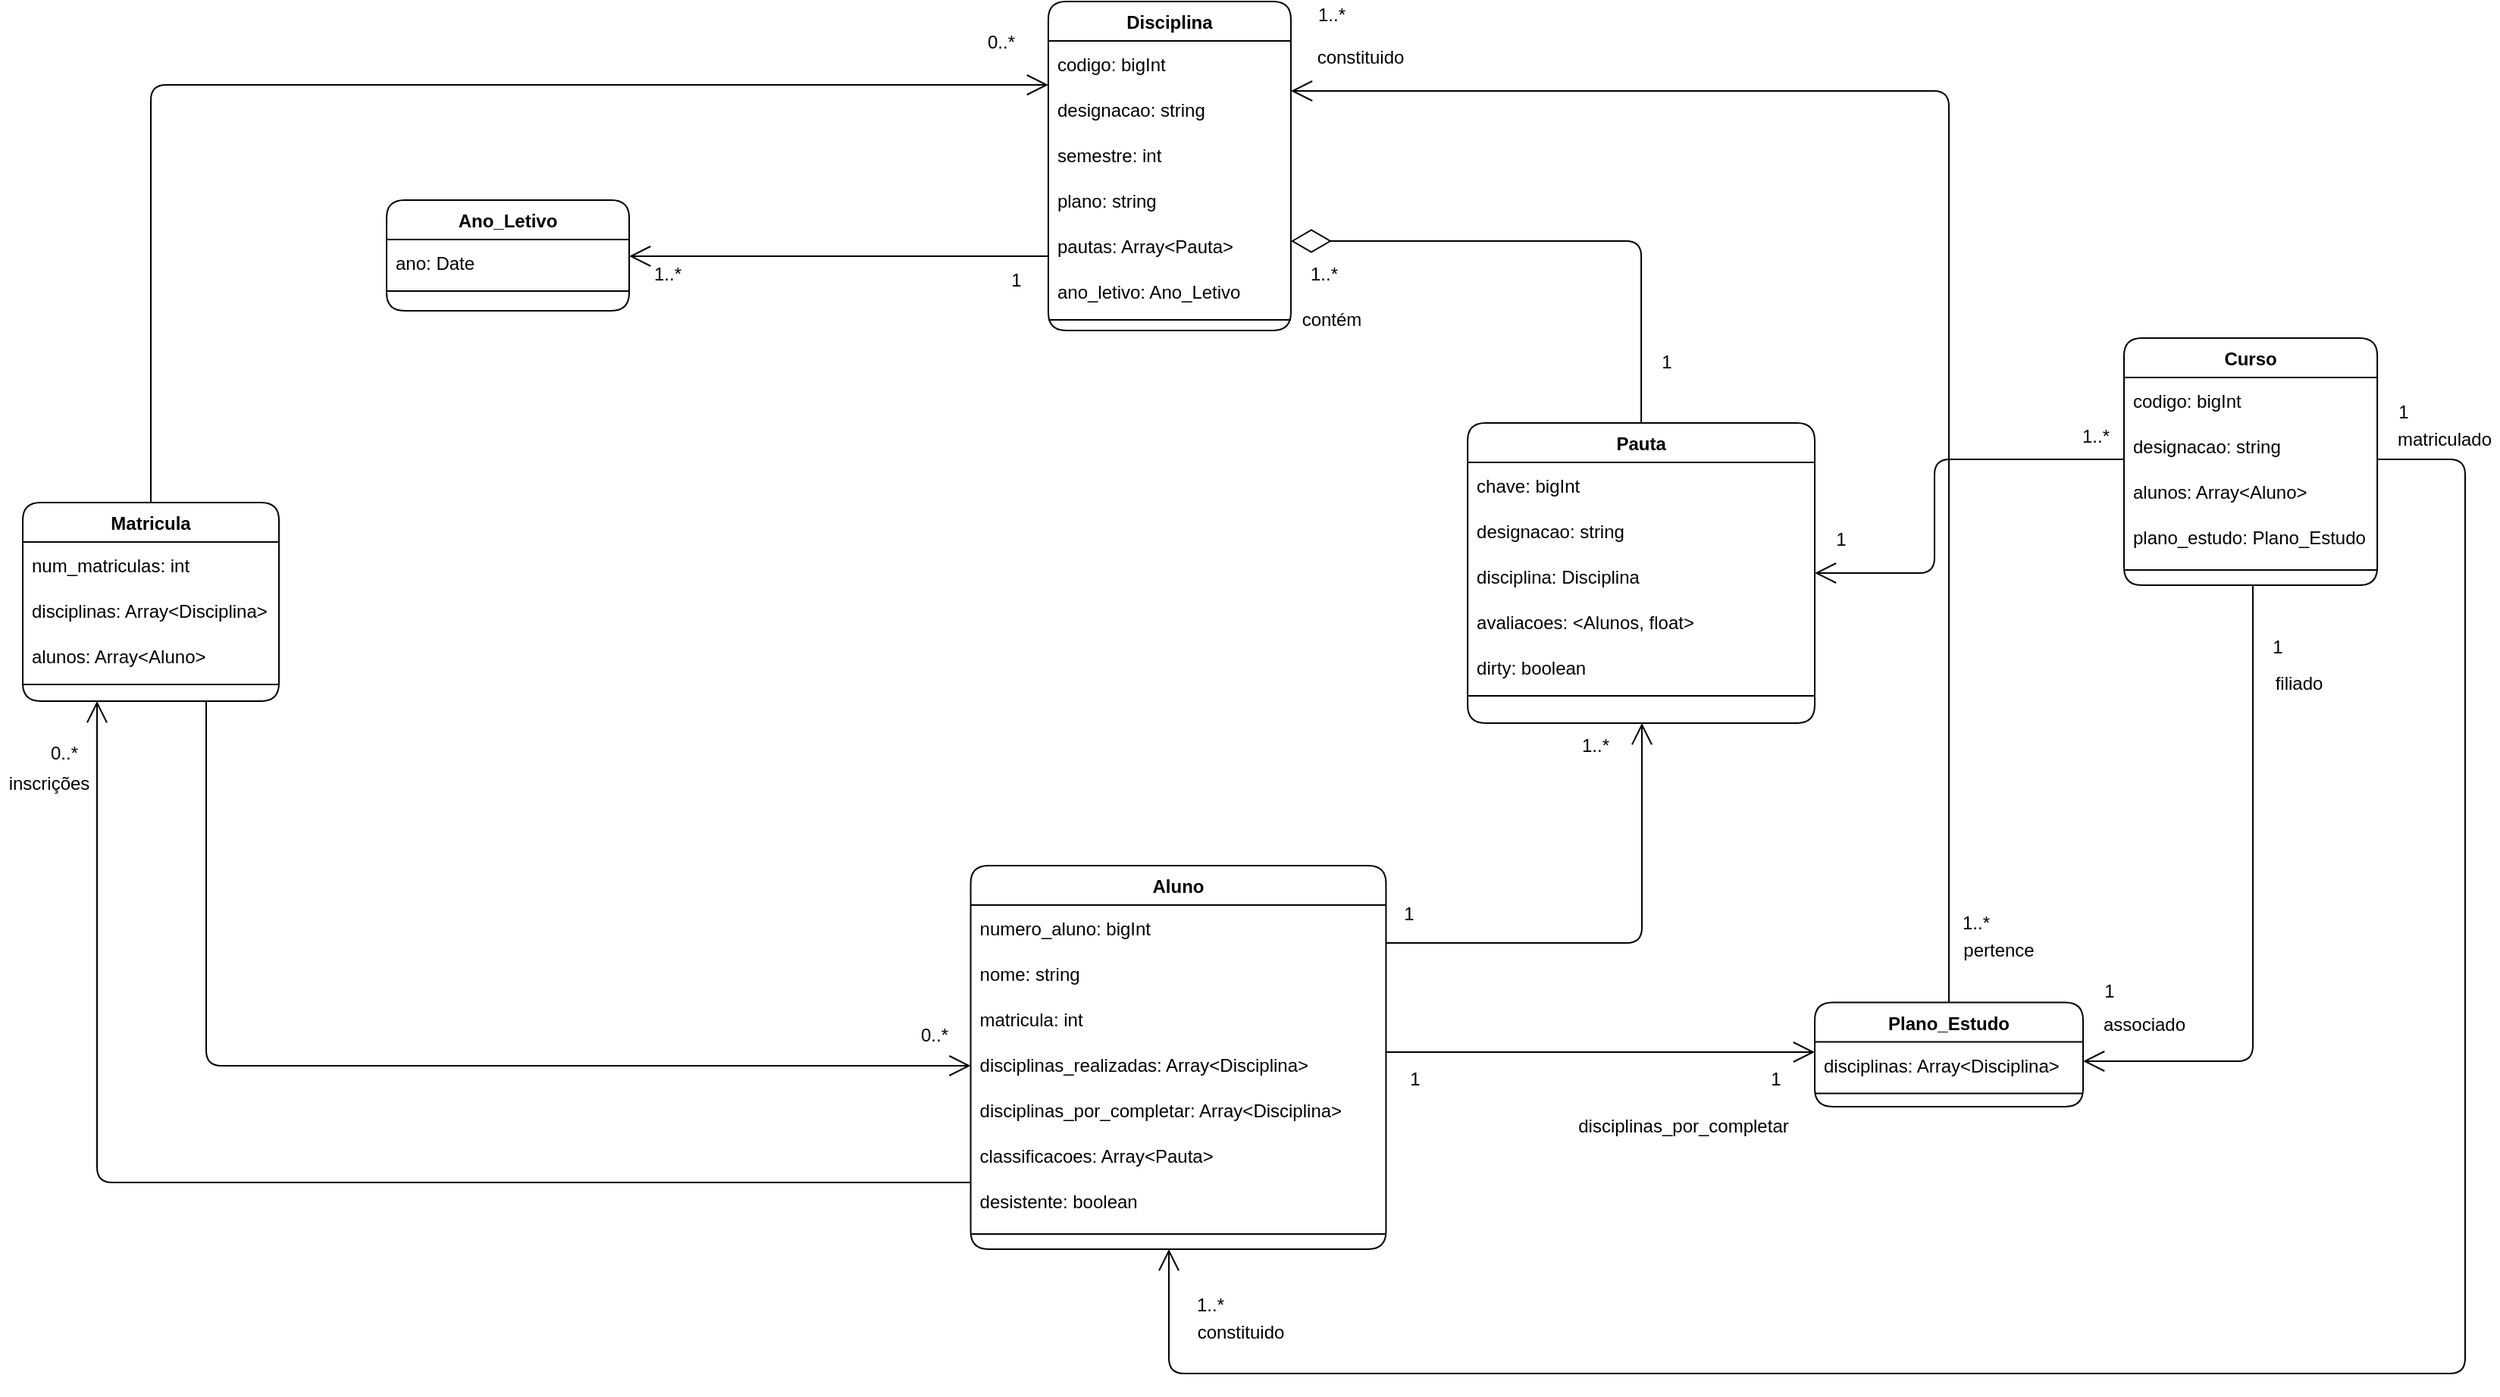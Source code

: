 <mxfile version="15.8.7" type="device" pages="2"><diagram id="C5RBs43oDa-KdzZeNtuy" name="Domain"><mxGraphModel dx="2551" dy="1036" grid="0" gridSize="10" guides="1" tooltips="1" connect="1" arrows="1" fold="1" page="0" pageScale="1" pageWidth="827" pageHeight="1169" background="#ffffff" math="0" shadow="0"><root><mxCell id="WIyWlLk6GJQsqaUBKTNV-0"/><mxCell id="WIyWlLk6GJQsqaUBKTNV-1" parent="WIyWlLk6GJQsqaUBKTNV-0"/><mxCell id="zkfFHV4jXpPFQw0GAbJ--6" value="Aluno" style="swimlane;fontStyle=1;align=center;verticalAlign=top;childLayout=stackLayout;horizontal=1;startSize=26;horizontalStack=0;resizeParent=1;resizeLast=0;collapsible=1;marginBottom=0;shadow=0;strokeWidth=1;rounded=1;" parent="WIyWlLk6GJQsqaUBKTNV-1" vertex="1"><mxGeometry x="-545.73" y="701" width="273.94" height="253" as="geometry"><mxRectangle x="130" y="380" width="160" height="26" as="alternateBounds"/></mxGeometry></mxCell><mxCell id="UR2TJBWsBLScbNiVcRSA-15" value="numero_aluno: bigInt" style="text;strokeColor=none;fillColor=none;align=left;verticalAlign=middle;spacingLeft=4;spacingRight=4;overflow=hidden;points=[[0,0.5],[1,0.5]];portConstraint=eastwest;rotatable=0;rounded=1;" parent="zkfFHV4jXpPFQw0GAbJ--6" vertex="1"><mxGeometry y="26" width="273.94" height="30" as="geometry"/></mxCell><mxCell id="UR2TJBWsBLScbNiVcRSA-27" value="nome: string" style="text;strokeColor=none;fillColor=none;align=left;verticalAlign=middle;spacingLeft=4;spacingRight=4;overflow=hidden;points=[[0,0.5],[1,0.5]];portConstraint=eastwest;rotatable=0;rounded=1;" parent="zkfFHV4jXpPFQw0GAbJ--6" vertex="1"><mxGeometry y="56" width="273.94" height="30" as="geometry"/></mxCell><mxCell id="UR2TJBWsBLScbNiVcRSA-31" value="matricula: int" style="text;strokeColor=none;fillColor=none;align=left;verticalAlign=middle;spacingLeft=4;spacingRight=4;overflow=hidden;points=[[0,0.5],[1,0.5]];portConstraint=eastwest;rotatable=0;rounded=1;" parent="zkfFHV4jXpPFQw0GAbJ--6" vertex="1"><mxGeometry y="86" width="273.94" height="30" as="geometry"/></mxCell><mxCell id="UR2TJBWsBLScbNiVcRSA-32" value="disciplinas_realizadas: Array&lt;Disciplina&gt;" style="text;strokeColor=none;fillColor=none;align=left;verticalAlign=middle;spacingLeft=4;spacingRight=4;overflow=hidden;points=[[0,0.5],[1,0.5]];portConstraint=eastwest;rotatable=0;rounded=1;" parent="zkfFHV4jXpPFQw0GAbJ--6" vertex="1"><mxGeometry y="116" width="273.94" height="30" as="geometry"/></mxCell><mxCell id="uTA94WAb0osCj5oo_hm_-12" value="disciplinas_por_completar: Array&lt;Disciplina&gt;" style="text;strokeColor=none;fillColor=none;align=left;verticalAlign=middle;spacingLeft=4;spacingRight=4;overflow=hidden;points=[[0,0.5],[1,0.5]];portConstraint=eastwest;rotatable=0;rounded=1;" parent="zkfFHV4jXpPFQw0GAbJ--6" vertex="1"><mxGeometry y="146" width="273.94" height="30" as="geometry"/></mxCell><mxCell id="UR2TJBWsBLScbNiVcRSA-33" value="classificacoes: Array&lt;Pauta&gt;" style="text;strokeColor=none;fillColor=none;align=left;verticalAlign=middle;spacingLeft=4;spacingRight=4;overflow=hidden;points=[[0,0.5],[1,0.5]];portConstraint=eastwest;rotatable=0;rounded=1;" parent="zkfFHV4jXpPFQw0GAbJ--6" vertex="1"><mxGeometry y="176" width="273.94" height="30" as="geometry"/></mxCell><mxCell id="UR2TJBWsBLScbNiVcRSA-49" value="desistente: boolean" style="text;strokeColor=none;fillColor=none;align=left;verticalAlign=middle;spacingLeft=4;spacingRight=4;overflow=hidden;points=[[0,0.5],[1,0.5]];portConstraint=eastwest;rotatable=0;rounded=1;" parent="zkfFHV4jXpPFQw0GAbJ--6" vertex="1"><mxGeometry y="206" width="273.94" height="30" as="geometry"/></mxCell><mxCell id="zkfFHV4jXpPFQw0GAbJ--9" value="" style="line;html=1;strokeWidth=1;align=left;verticalAlign=middle;spacingTop=-1;spacingLeft=3;spacingRight=3;rotatable=0;labelPosition=right;points=[];portConstraint=eastwest;rounded=1;" parent="zkfFHV4jXpPFQw0GAbJ--6" vertex="1"><mxGeometry y="236" width="273.94" height="14" as="geometry"/></mxCell><mxCell id="zkfFHV4jXpPFQw0GAbJ--13" value="Disciplina" style="swimlane;fontStyle=1;align=center;verticalAlign=top;childLayout=stackLayout;horizontal=1;startSize=26;horizontalStack=0;resizeParent=1;resizeLast=0;collapsible=1;marginBottom=0;shadow=0;strokeWidth=1;rounded=1;" parent="WIyWlLk6GJQsqaUBKTNV-1" vertex="1"><mxGeometry x="-494.53" y="131" width="160" height="217" as="geometry"><mxRectangle x="340" y="380" width="170" height="26" as="alternateBounds"/></mxGeometry></mxCell><mxCell id="UR2TJBWsBLScbNiVcRSA-8" value="codigo: bigInt" style="text;strokeColor=none;fillColor=none;align=left;verticalAlign=middle;spacingLeft=4;spacingRight=4;overflow=hidden;points=[[0,0.5],[1,0.5]];portConstraint=eastwest;rotatable=0;rounded=1;" parent="zkfFHV4jXpPFQw0GAbJ--13" vertex="1"><mxGeometry y="26" width="160" height="30" as="geometry"/></mxCell><mxCell id="UR2TJBWsBLScbNiVcRSA-9" value="designacao: string" style="text;strokeColor=none;fillColor=none;align=left;verticalAlign=middle;spacingLeft=4;spacingRight=4;overflow=hidden;points=[[0,0.5],[1,0.5]];portConstraint=eastwest;rotatable=0;rounded=1;" parent="zkfFHV4jXpPFQw0GAbJ--13" vertex="1"><mxGeometry y="56" width="160" height="30" as="geometry"/></mxCell><mxCell id="UR2TJBWsBLScbNiVcRSA-10" value="semestre: int" style="text;strokeColor=none;fillColor=none;align=left;verticalAlign=middle;spacingLeft=4;spacingRight=4;overflow=hidden;points=[[0,0.5],[1,0.5]];portConstraint=eastwest;rotatable=0;rounded=1;" parent="zkfFHV4jXpPFQw0GAbJ--13" vertex="1"><mxGeometry y="86" width="160" height="30" as="geometry"/></mxCell><mxCell id="UR2TJBWsBLScbNiVcRSA-11" value="plano: string" style="text;strokeColor=none;fillColor=none;align=left;verticalAlign=middle;spacingLeft=4;spacingRight=4;overflow=hidden;points=[[0,0.5],[1,0.5]];portConstraint=eastwest;rotatable=0;rounded=1;" parent="zkfFHV4jXpPFQw0GAbJ--13" vertex="1"><mxGeometry y="116" width="160" height="30" as="geometry"/></mxCell><mxCell id="N3TRWsYscGe3pwMYAqCl-20" value="pautas: Array&lt;Pauta&gt;" style="text;strokeColor=none;fillColor=none;align=left;verticalAlign=middle;spacingLeft=4;spacingRight=4;overflow=hidden;points=[[0,0.5],[1,0.5]];portConstraint=eastwest;rotatable=0;rounded=1;" parent="zkfFHV4jXpPFQw0GAbJ--13" vertex="1"><mxGeometry y="146" width="160" height="30" as="geometry"/></mxCell><mxCell id="DG8GQb8gX4Vhp76S3yIj-17" value="ano_letivo: Ano_Letivo" style="text;strokeColor=none;fillColor=none;align=left;verticalAlign=middle;spacingLeft=4;spacingRight=4;overflow=hidden;points=[[0,0.5],[1,0.5]];portConstraint=eastwest;rotatable=0;rounded=1;" parent="zkfFHV4jXpPFQw0GAbJ--13" vertex="1"><mxGeometry y="176" width="160" height="30" as="geometry"/></mxCell><mxCell id="zkfFHV4jXpPFQw0GAbJ--15" value="" style="line;html=1;strokeWidth=1;align=left;verticalAlign=middle;spacingTop=-1;spacingLeft=3;spacingRight=3;rotatable=0;labelPosition=right;points=[];portConstraint=eastwest;rounded=1;" parent="zkfFHV4jXpPFQw0GAbJ--13" vertex="1"><mxGeometry y="206" width="160" height="8" as="geometry"/></mxCell><mxCell id="zkfFHV4jXpPFQw0GAbJ--17" value="Curso" style="swimlane;fontStyle=1;align=center;verticalAlign=top;childLayout=stackLayout;horizontal=1;startSize=26;horizontalStack=0;resizeParent=1;resizeLast=0;collapsible=1;marginBottom=0;shadow=0;strokeWidth=1;rounded=1;" parent="WIyWlLk6GJQsqaUBKTNV-1" vertex="1"><mxGeometry x="215" y="353" width="167.06" height="163" as="geometry"><mxRectangle x="550" y="140" width="160" height="26" as="alternateBounds"/></mxGeometry></mxCell><mxCell id="uTA94WAb0osCj5oo_hm_-13" value="codigo: bigInt" style="text;strokeColor=none;fillColor=none;align=left;verticalAlign=middle;spacingLeft=4;spacingRight=4;overflow=hidden;points=[[0,0.5],[1,0.5]];portConstraint=eastwest;rotatable=0;rounded=1;" parent="zkfFHV4jXpPFQw0GAbJ--17" vertex="1"><mxGeometry y="26" width="167.06" height="30" as="geometry"/></mxCell><mxCell id="tkzi9m6gDOECTJgAiZ27-0" value="designacao: string" style="text;strokeColor=none;fillColor=none;align=left;verticalAlign=middle;spacingLeft=4;spacingRight=4;overflow=hidden;points=[[0,0.5],[1,0.5]];portConstraint=eastwest;rotatable=0;rounded=1;" parent="zkfFHV4jXpPFQw0GAbJ--17" vertex="1"><mxGeometry y="56" width="167.06" height="30" as="geometry"/></mxCell><mxCell id="UR2TJBWsBLScbNiVcRSA-45" value="alunos: Array&lt;Aluno&gt;" style="text;strokeColor=none;fillColor=none;align=left;verticalAlign=middle;spacingLeft=4;spacingRight=4;overflow=hidden;points=[[0,0.5],[1,0.5]];portConstraint=eastwest;rotatable=0;rounded=1;" parent="zkfFHV4jXpPFQw0GAbJ--17" vertex="1"><mxGeometry y="86" width="167.06" height="30" as="geometry"/></mxCell><mxCell id="UR2TJBWsBLScbNiVcRSA-46" value="plano_estudo: Plano_Estudo" style="text;strokeColor=none;fillColor=none;align=left;verticalAlign=middle;spacingLeft=4;spacingRight=4;overflow=hidden;points=[[0,0.5],[1,0.5]];portConstraint=eastwest;rotatable=0;rounded=1;" parent="zkfFHV4jXpPFQw0GAbJ--17" vertex="1"><mxGeometry y="116" width="167.06" height="30" as="geometry"/></mxCell><mxCell id="zkfFHV4jXpPFQw0GAbJ--23" value="" style="line;html=1;strokeWidth=1;align=left;verticalAlign=middle;spacingTop=-1;spacingLeft=3;spacingRight=3;rotatable=0;labelPosition=right;points=[];portConstraint=eastwest;rounded=1;" parent="zkfFHV4jXpPFQw0GAbJ--17" vertex="1"><mxGeometry y="146" width="167.06" height="14" as="geometry"/></mxCell><mxCell id="hwkee3ksfvGBxhX7THaI-0" value="Plano_Estudo" style="swimlane;fontStyle=1;align=center;verticalAlign=top;childLayout=stackLayout;horizontal=1;startSize=26;horizontalStack=0;resizeParent=1;resizeLast=0;collapsible=1;marginBottom=0;shadow=0;strokeWidth=1;rounded=1;" parent="WIyWlLk6GJQsqaUBKTNV-1" vertex="1"><mxGeometry x="11" y="791.25" width="177" height="68.75" as="geometry"><mxRectangle x="550" y="140" width="160" height="26" as="alternateBounds"/></mxGeometry></mxCell><mxCell id="UR2TJBWsBLScbNiVcRSA-47" value="disciplinas: Array&lt;Disciplina&gt;" style="text;strokeColor=none;fillColor=none;align=left;verticalAlign=middle;spacingLeft=4;spacingRight=4;overflow=hidden;points=[[0,0.5],[1,0.5]];portConstraint=eastwest;rotatable=0;rounded=1;" parent="hwkee3ksfvGBxhX7THaI-0" vertex="1"><mxGeometry y="26" width="177" height="30" as="geometry"/></mxCell><mxCell id="hwkee3ksfvGBxhX7THaI-6" value="" style="line;html=1;strokeWidth=1;align=left;verticalAlign=middle;spacingTop=-1;spacingLeft=3;spacingRight=3;rotatable=0;labelPosition=right;points=[];portConstraint=eastwest;rounded=1;" parent="hwkee3ksfvGBxhX7THaI-0" vertex="1"><mxGeometry y="56" width="177" height="8" as="geometry"/></mxCell><mxCell id="hwkee3ksfvGBxhX7THaI-14" value="" style="endArrow=open;endFill=1;endSize=12;html=1;edgeStyle=orthogonalEdgeStyle;" parent="WIyWlLk6GJQsqaUBKTNV-1" source="hwkee3ksfvGBxhX7THaI-0" target="zkfFHV4jXpPFQw0GAbJ--13" edge="1"><mxGeometry width="160" relative="1" as="geometry"><mxPoint x="285.94" y="684.443" as="sourcePoint"/><mxPoint x="57.94" y="802.557" as="targetPoint"/><Array as="points"><mxPoint x="99" y="190"/></Array></mxGeometry></mxCell><mxCell id="hwkee3ksfvGBxhX7THaI-19" value="" style="endArrow=open;endFill=1;endSize=12;html=1;edgeStyle=orthogonalEdgeStyle;" parent="WIyWlLk6GJQsqaUBKTNV-1" source="zkfFHV4jXpPFQw0GAbJ--17" target="hwkee3ksfvGBxhX7THaI-0" edge="1"><mxGeometry width="160" relative="1" as="geometry"><mxPoint x="247.94" y="795" as="sourcePoint"/><mxPoint x="317.94" y="785" as="targetPoint"/><Array as="points"><mxPoint x="300" y="830"/></Array></mxGeometry></mxCell><mxCell id="hwkee3ksfvGBxhX7THaI-20" value="Pauta" style="swimlane;fontStyle=1;align=center;verticalAlign=top;childLayout=stackLayout;horizontal=1;startSize=26;horizontalStack=0;resizeParent=1;resizeLast=0;collapsible=1;marginBottom=0;shadow=0;strokeWidth=1;rounded=1;" parent="WIyWlLk6GJQsqaUBKTNV-1" vertex="1"><mxGeometry x="-217.94" y="409" width="228.94" height="198" as="geometry"><mxRectangle x="130" y="380" width="160" height="26" as="alternateBounds"/></mxGeometry></mxCell><mxCell id="7ceqqwsO9wFEYcHVzH23-0" value="chave: bigInt" style="text;strokeColor=none;fillColor=none;align=left;verticalAlign=middle;spacingLeft=4;spacingRight=4;overflow=hidden;points=[[0,0.5],[1,0.5]];portConstraint=eastwest;rotatable=0;rounded=1;" vertex="1" parent="hwkee3ksfvGBxhX7THaI-20"><mxGeometry y="26" width="228.94" height="30" as="geometry"/></mxCell><mxCell id="7ceqqwsO9wFEYcHVzH23-1" value="designacao: string" style="text;strokeColor=none;fillColor=none;align=left;verticalAlign=middle;spacingLeft=4;spacingRight=4;overflow=hidden;points=[[0,0.5],[1,0.5]];portConstraint=eastwest;rotatable=0;rounded=1;" vertex="1" parent="hwkee3ksfvGBxhX7THaI-20"><mxGeometry y="56" width="228.94" height="30" as="geometry"/></mxCell><mxCell id="uTA94WAb0osCj5oo_hm_-18" value="disciplina: Disciplina" style="text;strokeColor=none;fillColor=none;align=left;verticalAlign=middle;spacingLeft=4;spacingRight=4;overflow=hidden;points=[[0,0.5],[1,0.5]];portConstraint=eastwest;rotatable=0;rounded=1;" parent="hwkee3ksfvGBxhX7THaI-20" vertex="1"><mxGeometry y="86" width="228.94" height="30" as="geometry"/></mxCell><mxCell id="UR2TJBWsBLScbNiVcRSA-24" value="avaliacoes: &lt;Alunos, float&gt;" style="text;strokeColor=none;fillColor=none;align=left;verticalAlign=middle;spacingLeft=4;spacingRight=4;overflow=hidden;points=[[0,0.5],[1,0.5]];portConstraint=eastwest;rotatable=0;rounded=1;" parent="hwkee3ksfvGBxhX7THaI-20" vertex="1"><mxGeometry y="116" width="228.94" height="30" as="geometry"/></mxCell><mxCell id="UR2TJBWsBLScbNiVcRSA-25" value="dirty: boolean" style="text;strokeColor=none;fillColor=none;align=left;verticalAlign=middle;spacingLeft=4;spacingRight=4;overflow=hidden;points=[[0,0.5],[1,0.5]];portConstraint=eastwest;rotatable=0;rounded=1;" parent="hwkee3ksfvGBxhX7THaI-20" vertex="1"><mxGeometry y="146" width="228.94" height="30" as="geometry"/></mxCell><mxCell id="hwkee3ksfvGBxhX7THaI-21" value="" style="line;html=1;strokeWidth=1;align=left;verticalAlign=middle;spacingTop=-1;spacingLeft=3;spacingRight=3;rotatable=0;labelPosition=right;points=[];portConstraint=eastwest;rounded=1;" parent="hwkee3ksfvGBxhX7THaI-20" vertex="1"><mxGeometry y="176" width="228.94" height="8" as="geometry"/></mxCell><mxCell id="hwkee3ksfvGBxhX7THaI-27" value="" style="endArrow=open;endFill=1;endSize=12;html=1;edgeStyle=orthogonalEdgeStyle;" parent="WIyWlLk6GJQsqaUBKTNV-1" source="UR2TJBWsBLScbNiVcRSA-34" target="zkfFHV4jXpPFQw0GAbJ--13" edge="1"><mxGeometry width="160" relative="1" as="geometry"><mxPoint x="-290" y="784" as="sourcePoint"/><mxPoint x="57.94" y="865" as="targetPoint"/><Array as="points"><mxPoint x="-1086" y="186"/></Array></mxGeometry></mxCell><mxCell id="hwkee3ksfvGBxhX7THaI-58" value="" style="endArrow=open;endFill=1;endSize=12;html=1;edgeStyle=orthogonalEdgeStyle;strokeColor=default;" parent="WIyWlLk6GJQsqaUBKTNV-1" source="zkfFHV4jXpPFQw0GAbJ--17" target="zkfFHV4jXpPFQw0GAbJ--6" edge="1"><mxGeometry width="160" relative="1" as="geometry"><mxPoint x="-20" y="580" as="sourcePoint"/><mxPoint x="140" y="580" as="targetPoint"/><Array as="points"><mxPoint x="440" y="433"/><mxPoint x="440" y="1036"/><mxPoint x="-415" y="1036"/></Array></mxGeometry></mxCell><mxCell id="UR2TJBWsBLScbNiVcRSA-34" value="Matricula" style="swimlane;fontStyle=1;align=center;verticalAlign=top;childLayout=stackLayout;horizontal=1;startSize=26;horizontalStack=0;resizeParent=1;resizeLast=0;collapsible=1;marginBottom=0;shadow=0;strokeWidth=1;rounded=1;" parent="WIyWlLk6GJQsqaUBKTNV-1" vertex="1"><mxGeometry x="-1171" y="461.5" width="169" height="131" as="geometry"><mxRectangle x="130" y="380" width="160" height="26" as="alternateBounds"/></mxGeometry></mxCell><mxCell id="UR2TJBWsBLScbNiVcRSA-35" value="num_matriculas: int" style="text;strokeColor=none;fillColor=none;align=left;verticalAlign=middle;spacingLeft=4;spacingRight=4;overflow=hidden;points=[[0,0.5],[1,0.5]];portConstraint=eastwest;rotatable=0;rounded=1;" parent="UR2TJBWsBLScbNiVcRSA-34" vertex="1"><mxGeometry y="26" width="169" height="30" as="geometry"/></mxCell><mxCell id="UR2TJBWsBLScbNiVcRSA-42" value="disciplinas: Array&lt;Disciplina&gt;" style="text;strokeColor=none;fillColor=none;align=left;verticalAlign=middle;spacingLeft=4;spacingRight=4;overflow=hidden;points=[[0,0.5],[1,0.5]];portConstraint=eastwest;rotatable=0;rounded=1;" parent="UR2TJBWsBLScbNiVcRSA-34" vertex="1"><mxGeometry y="56" width="169" height="30" as="geometry"/></mxCell><mxCell id="UR2TJBWsBLScbNiVcRSA-43" value="alunos: Array&lt;Aluno&gt;" style="text;strokeColor=none;fillColor=none;align=left;verticalAlign=middle;spacingLeft=4;spacingRight=4;overflow=hidden;points=[[0,0.5],[1,0.5]];portConstraint=eastwest;rotatable=0;rounded=1;" parent="UR2TJBWsBLScbNiVcRSA-34" vertex="1"><mxGeometry y="86" width="169" height="30" as="geometry"/></mxCell><mxCell id="UR2TJBWsBLScbNiVcRSA-41" value="" style="line;html=1;strokeWidth=1;align=left;verticalAlign=middle;spacingTop=-1;spacingLeft=3;spacingRight=3;rotatable=0;labelPosition=right;points=[];portConstraint=eastwest;rounded=1;" parent="UR2TJBWsBLScbNiVcRSA-34" vertex="1"><mxGeometry y="116" width="169" height="8" as="geometry"/></mxCell><mxCell id="N3TRWsYscGe3pwMYAqCl-25" value="" style="endArrow=open;endFill=1;endSize=12;html=1;rounded=1;strokeColor=default;edgeStyle=orthogonalEdgeStyle;" parent="WIyWlLk6GJQsqaUBKTNV-1" source="UR2TJBWsBLScbNiVcRSA-34" target="zkfFHV4jXpPFQw0GAbJ--6" edge="1"><mxGeometry width="160" relative="1" as="geometry"><mxPoint x="-200" y="547" as="sourcePoint"/><mxPoint x="-40" y="547" as="targetPoint"/><Array as="points"><mxPoint x="-1050" y="833"/></Array></mxGeometry></mxCell><mxCell id="uTA94WAb0osCj5oo_hm_-1" value="" style="endArrow=open;endFill=1;endSize=12;html=1;rounded=1;edgeStyle=orthogonalEdgeStyle;" parent="WIyWlLk6GJQsqaUBKTNV-1" source="zkfFHV4jXpPFQw0GAbJ--6" target="hwkee3ksfvGBxhX7THaI-0" edge="1"><mxGeometry width="160" relative="1" as="geometry"><mxPoint x="-274" y="596" as="sourcePoint"/><mxPoint x="-114" y="596" as="targetPoint"/><Array as="points"><mxPoint x="-135" y="824"/><mxPoint x="-135" y="824"/></Array></mxGeometry></mxCell><mxCell id="uTA94WAb0osCj5oo_hm_-15" value="" style="endArrow=open;endFill=1;endSize=12;html=1;rounded=1;edgeStyle=orthogonalEdgeStyle;" parent="WIyWlLk6GJQsqaUBKTNV-1" source="zkfFHV4jXpPFQw0GAbJ--17" target="hwkee3ksfvGBxhX7THaI-20" edge="1"><mxGeometry width="160" relative="1" as="geometry"><mxPoint x="-132" y="597" as="sourcePoint"/><mxPoint x="28" y="597" as="targetPoint"/><Array as="points"><mxPoint x="90" y="433"/><mxPoint x="90" y="508"/></Array></mxGeometry></mxCell><mxCell id="uTA94WAb0osCj5oo_hm_-22" value="" style="endArrow=open;endFill=1;endSize=12;html=1;rounded=1;edgeStyle=orthogonalEdgeStyle;" parent="WIyWlLk6GJQsqaUBKTNV-1" source="zkfFHV4jXpPFQw0GAbJ--6" target="UR2TJBWsBLScbNiVcRSA-34" edge="1"><mxGeometry width="160" relative="1" as="geometry"><mxPoint x="-422" y="642" as="sourcePoint"/><mxPoint x="-262" y="642" as="targetPoint"/><Array as="points"><mxPoint x="-1122" y="910"/></Array></mxGeometry></mxCell><mxCell id="6FzKPT1XtyOvHzaRBiAs-0" value="" style="endArrow=diamondThin;endFill=0;endSize=24;html=1;edgeStyle=orthogonalEdgeStyle;rounded=1;" parent="WIyWlLk6GJQsqaUBKTNV-1" source="hwkee3ksfvGBxhX7THaI-20" target="zkfFHV4jXpPFQw0GAbJ--13" edge="1"><mxGeometry width="160" relative="1" as="geometry"><mxPoint x="-269" y="327" as="sourcePoint"/><mxPoint x="-269" y="224" as="targetPoint"/><Array as="points"><mxPoint x="-103" y="289"/></Array></mxGeometry></mxCell><mxCell id="6FzKPT1XtyOvHzaRBiAs-7" value="1" style="text;html=1;align=center;verticalAlign=middle;resizable=0;points=[];autosize=1;strokeColor=none;fillColor=none;" parent="WIyWlLk6GJQsqaUBKTNV-1" vertex="1"><mxGeometry x="307" y="548" width="17" height="18" as="geometry"/></mxCell><mxCell id="6FzKPT1XtyOvHzaRBiAs-8" value="1" style="text;html=1;align=center;verticalAlign=middle;resizable=0;points=[];autosize=1;strokeColor=none;fillColor=none;" parent="WIyWlLk6GJQsqaUBKTNV-1" vertex="1"><mxGeometry x="196" y="775" width="17" height="18" as="geometry"/></mxCell><mxCell id="6FzKPT1XtyOvHzaRBiAs-9" value="associado" style="text;html=1;align=center;verticalAlign=middle;resizable=0;points=[];autosize=1;strokeColor=none;fillColor=none;" parent="WIyWlLk6GJQsqaUBKTNV-1" vertex="1"><mxGeometry x="196" y="797" width="64" height="18" as="geometry"/></mxCell><mxCell id="6FzKPT1XtyOvHzaRBiAs-10" value="filiado" style="text;html=1;align=center;verticalAlign=middle;resizable=0;points=[];autosize=1;strokeColor=none;fillColor=none;" parent="WIyWlLk6GJQsqaUBKTNV-1" vertex="1"><mxGeometry x="309" y="572" width="41" height="18" as="geometry"/></mxCell><mxCell id="6FzKPT1XtyOvHzaRBiAs-11" value="1" style="text;html=1;align=center;verticalAlign=middle;resizable=0;points=[];autosize=1;strokeColor=none;fillColor=none;" parent="WIyWlLk6GJQsqaUBKTNV-1" vertex="1"><mxGeometry x="390" y="393" width="17" height="18" as="geometry"/></mxCell><mxCell id="6FzKPT1XtyOvHzaRBiAs-12" value="matriculado" style="text;html=1;align=center;verticalAlign=middle;resizable=0;points=[];autosize=1;strokeColor=none;fillColor=none;" parent="WIyWlLk6GJQsqaUBKTNV-1" vertex="1"><mxGeometry x="390" y="411" width="72" height="18" as="geometry"/></mxCell><mxCell id="6FzKPT1XtyOvHzaRBiAs-13" value="constituido" style="text;html=1;align=center;verticalAlign=middle;resizable=0;points=[];autosize=1;strokeColor=none;fillColor=none;" parent="WIyWlLk6GJQsqaUBKTNV-1" vertex="1"><mxGeometry x="-401.53" y="1000" width="67" height="18" as="geometry"/></mxCell><mxCell id="6FzKPT1XtyOvHzaRBiAs-14" value="1..*" style="text;html=1;align=center;verticalAlign=middle;resizable=0;points=[];autosize=1;strokeColor=none;fillColor=none;" parent="WIyWlLk6GJQsqaUBKTNV-1" vertex="1"><mxGeometry x="-401.53" y="982" width="28" height="18" as="geometry"/></mxCell><mxCell id="6FzKPT1XtyOvHzaRBiAs-15" value="1" style="text;html=1;align=center;verticalAlign=middle;resizable=0;points=[];autosize=1;strokeColor=none;fillColor=none;" parent="WIyWlLk6GJQsqaUBKTNV-1" vertex="1"><mxGeometry x="-24" y="833.25" width="17" height="18" as="geometry"/></mxCell><mxCell id="6FzKPT1XtyOvHzaRBiAs-16" value="1..*" style="text;html=1;align=center;verticalAlign=middle;resizable=0;points=[];autosize=1;strokeColor=none;fillColor=none;" parent="WIyWlLk6GJQsqaUBKTNV-1" vertex="1"><mxGeometry x="-322.03" y="131" width="28" height="18" as="geometry"/></mxCell><mxCell id="6FzKPT1XtyOvHzaRBiAs-17" value="constituido" style="text;html=1;align=center;verticalAlign=middle;resizable=0;points=[];autosize=1;strokeColor=none;fillColor=none;" parent="WIyWlLk6GJQsqaUBKTNV-1" vertex="1"><mxGeometry x="-322.03" y="159" width="67" height="18" as="geometry"/></mxCell><mxCell id="6FzKPT1XtyOvHzaRBiAs-18" value="1..*" style="text;html=1;align=center;verticalAlign=middle;resizable=0;points=[];autosize=1;strokeColor=none;fillColor=none;" parent="WIyWlLk6GJQsqaUBKTNV-1" vertex="1"><mxGeometry x="103" y="730" width="28" height="18" as="geometry"/></mxCell><mxCell id="6FzKPT1XtyOvHzaRBiAs-19" value="pertence" style="text;html=1;align=center;verticalAlign=middle;resizable=0;points=[];autosize=1;strokeColor=none;fillColor=none;" parent="WIyWlLk6GJQsqaUBKTNV-1" vertex="1"><mxGeometry x="103" y="748" width="57" height="18" as="geometry"/></mxCell><mxCell id="6FzKPT1XtyOvHzaRBiAs-23" value="disciplinas_por_completar" style="text;html=1;align=center;verticalAlign=middle;resizable=0;points=[];autosize=1;strokeColor=none;fillColor=none;" parent="WIyWlLk6GJQsqaUBKTNV-1" vertex="1"><mxGeometry x="-151" y="864" width="149" height="18" as="geometry"/></mxCell><mxCell id="6FzKPT1XtyOvHzaRBiAs-26" value="0..*" style="text;html=1;align=center;verticalAlign=middle;resizable=0;points=[];autosize=1;strokeColor=none;fillColor=none;" parent="WIyWlLk6GJQsqaUBKTNV-1" vertex="1"><mxGeometry x="-1158" y="618" width="28" height="18" as="geometry"/></mxCell><mxCell id="6FzKPT1XtyOvHzaRBiAs-27" value="inscrições" style="text;html=1;align=center;verticalAlign=middle;resizable=0;points=[];autosize=1;strokeColor=none;fillColor=none;" parent="WIyWlLk6GJQsqaUBKTNV-1" vertex="1"><mxGeometry x="-1186" y="638" width="63" height="18" as="geometry"/></mxCell><mxCell id="6FzKPT1XtyOvHzaRBiAs-30" value="0..*" style="text;html=1;align=center;verticalAlign=middle;resizable=0;points=[];autosize=1;strokeColor=none;fillColor=none;" parent="WIyWlLk6GJQsqaUBKTNV-1" vertex="1"><mxGeometry x="-584.5" y="804" width="28" height="18" as="geometry"/></mxCell><mxCell id="6FzKPT1XtyOvHzaRBiAs-39" value="0..*" style="text;html=1;align=center;verticalAlign=middle;resizable=0;points=[];autosize=1;strokeColor=none;fillColor=none;" parent="WIyWlLk6GJQsqaUBKTNV-1" vertex="1"><mxGeometry x="-540" y="149" width="28" height="18" as="geometry"/></mxCell><mxCell id="6FzKPT1XtyOvHzaRBiAs-46" value="1..*" style="text;html=1;align=center;verticalAlign=middle;resizable=0;points=[];autosize=1;strokeColor=none;fillColor=none;" parent="WIyWlLk6GJQsqaUBKTNV-1" vertex="1"><mxGeometry x="-327" y="302" width="28" height="18" as="geometry"/></mxCell><mxCell id="6FzKPT1XtyOvHzaRBiAs-47" value="1..*" style="text;html=1;align=center;verticalAlign=middle;resizable=0;points=[];autosize=1;strokeColor=none;fillColor=none;" parent="WIyWlLk6GJQsqaUBKTNV-1" vertex="1"><mxGeometry x="-148" y="613" width="28" height="18" as="geometry"/></mxCell><mxCell id="6FzKPT1XtyOvHzaRBiAs-48" value="1" style="text;html=1;align=center;verticalAlign=middle;resizable=0;points=[];autosize=1;strokeColor=none;fillColor=none;" parent="WIyWlLk6GJQsqaUBKTNV-1" vertex="1"><mxGeometry x="-96" y="360" width="17" height="18" as="geometry"/></mxCell><mxCell id="6FzKPT1XtyOvHzaRBiAs-49" value="1" style="text;html=1;align=center;verticalAlign=middle;resizable=0;points=[];autosize=1;strokeColor=none;fillColor=none;" parent="WIyWlLk6GJQsqaUBKTNV-1" vertex="1"><mxGeometry x="-266" y="724" width="17" height="18" as="geometry"/></mxCell><mxCell id="3mit8cqIf02UGr8nP9oD-0" value="contém" style="text;html=1;align=center;verticalAlign=middle;resizable=0;points=[];autosize=1;strokeColor=none;fillColor=none;" parent="WIyWlLk6GJQsqaUBKTNV-1" vertex="1"><mxGeometry x="-333" y="332" width="49" height="18" as="geometry"/></mxCell><mxCell id="3mit8cqIf02UGr8nP9oD-2" value="" style="endArrow=open;endFill=1;endSize=12;html=1;rounded=1;edgeStyle=orthogonalEdgeStyle;" parent="WIyWlLk6GJQsqaUBKTNV-1" source="zkfFHV4jXpPFQw0GAbJ--6" target="hwkee3ksfvGBxhX7THaI-20" edge="1"><mxGeometry width="160" relative="1" as="geometry"><mxPoint x="-254" y="596" as="sourcePoint"/><mxPoint x="-94" y="596" as="targetPoint"/><Array as="points"><mxPoint x="-103" y="752"/></Array></mxGeometry></mxCell><mxCell id="Cous7RWv1DzX8QVO5OMC-1" value="1..*" style="text;html=1;align=center;verticalAlign=middle;resizable=0;points=[];autosize=1;strokeColor=none;fillColor=none;fontColor=default;" parent="WIyWlLk6GJQsqaUBKTNV-1" vertex="1"><mxGeometry x="182" y="409" width="28" height="18" as="geometry"/></mxCell><mxCell id="Cous7RWv1DzX8QVO5OMC-2" value="1" style="text;html=1;align=center;verticalAlign=middle;resizable=0;points=[];autosize=1;strokeColor=none;fillColor=none;fontColor=default;" parent="WIyWlLk6GJQsqaUBKTNV-1" vertex="1"><mxGeometry x="19" y="477" width="17" height="18" as="geometry"/></mxCell><mxCell id="bO9GzKnrQ3e_Osvgor7b-0" value="1" style="text;html=1;align=center;verticalAlign=middle;resizable=0;points=[];autosize=1;strokeColor=none;fillColor=none;fontColor=default;" parent="WIyWlLk6GJQsqaUBKTNV-1" vertex="1"><mxGeometry x="-262" y="833.25" width="17" height="18" as="geometry"/></mxCell><mxCell id="DG8GQb8gX4Vhp76S3yIj-0" value="Ano_Letivo" style="swimlane;fontStyle=1;align=center;verticalAlign=top;childLayout=stackLayout;horizontal=1;startSize=26;horizontalStack=0;resizeParent=1;resizeLast=0;collapsible=1;marginBottom=0;shadow=0;strokeWidth=1;rounded=1;" parent="WIyWlLk6GJQsqaUBKTNV-1" vertex="1"><mxGeometry x="-931" y="262" width="160" height="73" as="geometry"><mxRectangle x="340" y="380" width="170" height="26" as="alternateBounds"/></mxGeometry></mxCell><mxCell id="DG8GQb8gX4Vhp76S3yIj-6" value="ano: Date" style="text;strokeColor=none;fillColor=none;align=left;verticalAlign=middle;spacingLeft=4;spacingRight=4;overflow=hidden;points=[[0,0.5],[1,0.5]];portConstraint=eastwest;rotatable=0;rounded=1;" parent="DG8GQb8gX4Vhp76S3yIj-0" vertex="1"><mxGeometry y="26" width="160" height="30" as="geometry"/></mxCell><mxCell id="DG8GQb8gX4Vhp76S3yIj-7" value="" style="line;html=1;strokeWidth=1;align=left;verticalAlign=middle;spacingTop=-1;spacingLeft=3;spacingRight=3;rotatable=0;labelPosition=right;points=[];portConstraint=eastwest;rounded=1;" parent="DG8GQb8gX4Vhp76S3yIj-0" vertex="1"><mxGeometry y="56" width="160" height="8" as="geometry"/></mxCell><mxCell id="DG8GQb8gX4Vhp76S3yIj-12" value="" style="endArrow=open;endFill=1;endSize=12;html=1;rounded=1;edgeStyle=orthogonalEdgeStyle;" parent="WIyWlLk6GJQsqaUBKTNV-1" source="zkfFHV4jXpPFQw0GAbJ--13" target="DG8GQb8gX4Vhp76S3yIj-0" edge="1"><mxGeometry width="160" relative="1" as="geometry"><mxPoint x="-405" y="702.5" as="sourcePoint"/><mxPoint x="-405" y="562" as="targetPoint"/><Array as="points"><mxPoint x="-618" y="299"/><mxPoint x="-618" y="299"/></Array></mxGeometry></mxCell><mxCell id="DG8GQb8gX4Vhp76S3yIj-23" value="1" style="text;html=1;align=center;verticalAlign=middle;resizable=0;points=[];autosize=1;strokeColor=none;fillColor=none;" parent="WIyWlLk6GJQsqaUBKTNV-1" vertex="1"><mxGeometry x="-525" y="306" width="17" height="18" as="geometry"/></mxCell><mxCell id="DG8GQb8gX4Vhp76S3yIj-24" value="1..*" style="text;html=1;align=center;verticalAlign=middle;resizable=0;points=[];autosize=1;strokeColor=none;fillColor=none;" parent="WIyWlLk6GJQsqaUBKTNV-1" vertex="1"><mxGeometry x="-760" y="302" width="28" height="18" as="geometry"/></mxCell></root></mxGraphModel></diagram><diagram id="DHpU4YyazWkhBSFIJddn" name="DB"><mxGraphModel dx="1770" dy="362" grid="0" gridSize="10" guides="1" tooltips="1" connect="1" arrows="1" fold="1" page="0" pageScale="1" pageWidth="827" pageHeight="1169" math="0" shadow="0"><root><mxCell id="WWgk6Xoj-8CL2OLCRmEP-0"/><mxCell id="WWgk6Xoj-8CL2OLCRmEP-1" parent="WWgk6Xoj-8CL2OLCRmEP-0"/><mxCell id="fsQfQrA_xCLD_xY7M0OG-0" value="Aluno" style="swimlane;fontStyle=1;align=center;verticalAlign=top;childLayout=stackLayout;horizontal=1;startSize=26;horizontalStack=0;resizeParent=1;resizeLast=0;collapsible=1;marginBottom=0;shadow=0;strokeWidth=1;rounded=0;sketch=0;labelBackgroundColor=default;" parent="WWgk6Xoj-8CL2OLCRmEP-1" vertex="1"><mxGeometry x="-551.5" y="744" width="273.94" height="266" as="geometry"><mxRectangle x="130" y="380" width="160" height="26" as="alternateBounds"/></mxGeometry></mxCell><mxCell id="Z1LCYvt4ucDe-Km7BVqy-0" value="id PK" style="text;strokeColor=none;fillColor=none;align=left;verticalAlign=middle;spacingLeft=4;spacingRight=4;overflow=hidden;points=[[0,0.5],[1,0.5]];portConstraint=eastwest;rotatable=0;rounded=1;fontStyle=1;shadow=0;" parent="fsQfQrA_xCLD_xY7M0OG-0" vertex="1"><mxGeometry y="26" width="273.94" height="30" as="geometry"/></mxCell><mxCell id="fsQfQrA_xCLD_xY7M0OG-4" value="disciplina_id FK" style="text;strokeColor=none;fillColor=none;align=left;verticalAlign=middle;spacingLeft=4;spacingRight=4;overflow=hidden;points=[[0,0.5],[1,0.5]];portConstraint=eastwest;rotatable=0;rounded=1;fontStyle=1;shadow=0;" parent="fsQfQrA_xCLD_xY7M0OG-0" vertex="1"><mxGeometry y="56" width="273.94" height="30" as="geometry"/></mxCell><mxCell id="fsQfQrA_xCLD_xY7M0OG-6" value="Pauta_id FK" style="text;strokeColor=none;fillColor=none;align=left;verticalAlign=middle;spacingLeft=4;spacingRight=4;overflow=hidden;points=[[0,0.5],[1,0.5]];portConstraint=eastwest;rotatable=0;rounded=1;fontStyle=1;shadow=0;" parent="fsQfQrA_xCLD_xY7M0OG-0" vertex="1"><mxGeometry y="86" width="273.94" height="30" as="geometry"/></mxCell><mxCell id="fsQfQrA_xCLD_xY7M0OG-8" value="ano_letivo_id FK" style="text;strokeColor=none;fillColor=none;align=left;verticalAlign=middle;spacingLeft=4;spacingRight=4;overflow=hidden;points=[[0,0.5],[1,0.5]];portConstraint=eastwest;rotatable=0;rounded=1;shadow=0;fontStyle=1" parent="fsQfQrA_xCLD_xY7M0OG-0" vertex="1"><mxGeometry y="116" width="273.94" height="30" as="geometry"/></mxCell><mxCell id="fsQfQrA_xCLD_xY7M0OG-1" value="num_aluno bigInteger" style="text;strokeColor=none;fillColor=none;align=left;verticalAlign=middle;spacingLeft=4;spacingRight=4;overflow=hidden;points=[[0,0.5],[1,0.5]];portConstraint=eastwest;rotatable=0;rounded=1;shadow=0;" parent="fsQfQrA_xCLD_xY7M0OG-0" vertex="1"><mxGeometry y="146" width="273.94" height="30" as="geometry"/></mxCell><mxCell id="fsQfQrA_xCLD_xY7M0OG-2" value="nome string" style="text;strokeColor=none;fillColor=none;align=left;verticalAlign=middle;spacingLeft=4;spacingRight=4;overflow=hidden;points=[[0,0.5],[1,0.5]];portConstraint=eastwest;rotatable=0;rounded=1;shadow=0;" parent="fsQfQrA_xCLD_xY7M0OG-0" vertex="1"><mxGeometry y="176" width="273.94" height="30" as="geometry"/></mxCell><mxCell id="fsQfQrA_xCLD_xY7M0OG-3" value="matricula integer" style="text;strokeColor=none;fillColor=none;align=left;verticalAlign=middle;spacingLeft=4;spacingRight=4;overflow=hidden;points=[[0,0.5],[1,0.5]];portConstraint=eastwest;rotatable=0;rounded=1;shadow=0;" parent="fsQfQrA_xCLD_xY7M0OG-0" vertex="1"><mxGeometry y="206" width="273.94" height="30" as="geometry"/></mxCell><mxCell id="fsQfQrA_xCLD_xY7M0OG-7" value="desistente boolean" style="text;strokeColor=none;fillColor=none;align=left;verticalAlign=middle;spacingLeft=4;spacingRight=4;overflow=hidden;points=[[0,0.5],[1,0.5]];portConstraint=eastwest;rotatable=0;rounded=1;shadow=0;" parent="fsQfQrA_xCLD_xY7M0OG-0" vertex="1"><mxGeometry y="236" width="273.94" height="30" as="geometry"/></mxCell><mxCell id="fsQfQrA_xCLD_xY7M0OG-10" value="Disciplina" style="swimlane;fontStyle=1;align=center;verticalAlign=top;childLayout=stackLayout;horizontal=1;startSize=26;horizontalStack=0;resizeParent=1;resizeLast=0;collapsible=1;marginBottom=0;shadow=0;strokeWidth=1;rounded=0;sketch=0;labelBackgroundColor=default;" parent="WWgk6Xoj-8CL2OLCRmEP-1" vertex="1"><mxGeometry x="-494.53" y="145" width="160" height="236" as="geometry"><mxRectangle x="340" y="380" width="170" height="26" as="alternateBounds"/></mxGeometry></mxCell><mxCell id="XQAkiGOKgoBR5LVu61YI-0" value="id PK" style="text;strokeColor=none;fillColor=none;align=left;verticalAlign=middle;spacingLeft=4;spacingRight=4;overflow=hidden;points=[[0,0.5],[1,0.5]];portConstraint=eastwest;rotatable=0;rounded=1;fontStyle=1;shadow=0;" parent="fsQfQrA_xCLD_xY7M0OG-10" vertex="1"><mxGeometry y="26" width="160" height="30" as="geometry"/></mxCell><mxCell id="fsQfQrA_xCLD_xY7M0OG-15" value="pauta_id FK" style="text;strokeColor=none;fillColor=none;align=left;verticalAlign=middle;spacingLeft=4;spacingRight=4;overflow=hidden;points=[[0,0.5],[1,0.5]];portConstraint=eastwest;rotatable=0;rounded=1;fontStyle=1;shadow=0;" parent="fsQfQrA_xCLD_xY7M0OG-10" vertex="1"><mxGeometry y="56" width="160" height="30" as="geometry"/></mxCell><mxCell id="fsQfQrA_xCLD_xY7M0OG-16" value="ano_letivo_id FK" style="text;strokeColor=none;fillColor=none;align=left;verticalAlign=middle;spacingLeft=4;spacingRight=4;overflow=hidden;points=[[0,0.5],[1,0.5]];portConstraint=eastwest;rotatable=0;rounded=1;shadow=0;fontStyle=1" parent="fsQfQrA_xCLD_xY7M0OG-10" vertex="1"><mxGeometry y="86" width="160" height="30" as="geometry"/></mxCell><mxCell id="fsQfQrA_xCLD_xY7M0OG-11" value="codigo bigInteger" style="text;strokeColor=none;fillColor=none;align=left;verticalAlign=middle;spacingLeft=4;spacingRight=4;overflow=hidden;points=[[0,0.5],[1,0.5]];portConstraint=eastwest;rotatable=0;rounded=1;shadow=0;" parent="fsQfQrA_xCLD_xY7M0OG-10" vertex="1"><mxGeometry y="116" width="160" height="30" as="geometry"/></mxCell><mxCell id="fsQfQrA_xCLD_xY7M0OG-12" value="designacao string" style="text;strokeColor=none;fillColor=none;align=left;verticalAlign=middle;spacingLeft=4;spacingRight=4;overflow=hidden;points=[[0,0.5],[1,0.5]];portConstraint=eastwest;rotatable=0;rounded=1;shadow=0;" parent="fsQfQrA_xCLD_xY7M0OG-10" vertex="1"><mxGeometry y="146" width="160" height="30" as="geometry"/></mxCell><mxCell id="fsQfQrA_xCLD_xY7M0OG-13" value="semestre integer" style="text;strokeColor=none;fillColor=none;align=left;verticalAlign=middle;spacingLeft=4;spacingRight=4;overflow=hidden;points=[[0,0.5],[1,0.5]];portConstraint=eastwest;rotatable=0;rounded=1;shadow=0;" parent="fsQfQrA_xCLD_xY7M0OG-10" vertex="1"><mxGeometry y="176" width="160" height="30" as="geometry"/></mxCell><mxCell id="fsQfQrA_xCLD_xY7M0OG-14" value="plano string" style="text;strokeColor=none;fillColor=none;align=left;verticalAlign=middle;spacingLeft=4;spacingRight=4;overflow=hidden;points=[[0,0.5],[1,0.5]];portConstraint=eastwest;rotatable=0;rounded=1;shadow=0;" parent="fsQfQrA_xCLD_xY7M0OG-10" vertex="1"><mxGeometry y="206" width="160" height="30" as="geometry"/></mxCell><mxCell id="fsQfQrA_xCLD_xY7M0OG-18" value="Curso" style="swimlane;fontStyle=1;align=center;verticalAlign=top;childLayout=stackLayout;horizontal=1;startSize=26;horizontalStack=0;resizeParent=1;resizeLast=0;collapsible=1;marginBottom=0;shadow=0;strokeWidth=1;rounded=0;sketch=0;labelBackgroundColor=default;" parent="WWgk6Xoj-8CL2OLCRmEP-1" vertex="1"><mxGeometry x="175" y="406" width="167.06" height="177" as="geometry"><mxRectangle x="550" y="140" width="160" height="26" as="alternateBounds"/></mxGeometry></mxCell><mxCell id="Z1LCYvt4ucDe-Km7BVqy-3" value="id PK" style="text;strokeColor=none;fillColor=none;align=left;verticalAlign=middle;spacingLeft=4;spacingRight=4;overflow=hidden;points=[[0,0.5],[1,0.5]];portConstraint=eastwest;rotatable=0;rounded=1;fontStyle=1;shadow=0;" parent="fsQfQrA_xCLD_xY7M0OG-18" vertex="1"><mxGeometry y="26" width="167.06" height="30" as="geometry"/></mxCell><mxCell id="Dlr12jRaiGXW-l3jvH-9-0" value="aluno_id FK" style="text;strokeColor=none;fillColor=none;align=left;verticalAlign=middle;spacingLeft=4;spacingRight=4;overflow=hidden;points=[[0,0.5],[1,0.5]];portConstraint=eastwest;rotatable=0;rounded=1;fontStyle=1;shadow=0;" parent="fsQfQrA_xCLD_xY7M0OG-18" vertex="1"><mxGeometry y="56" width="167.06" height="30" as="geometry"/></mxCell><mxCell id="fsQfQrA_xCLD_xY7M0OG-21" value="plano_estudo_id FK" style="text;strokeColor=none;fillColor=none;align=left;verticalAlign=middle;spacingLeft=4;spacingRight=4;overflow=hidden;points=[[0,0.5],[1,0.5]];portConstraint=eastwest;rotatable=0;rounded=1;fontStyle=1;shadow=0;" parent="fsQfQrA_xCLD_xY7M0OG-18" vertex="1"><mxGeometry y="86" width="167.06" height="30" as="geometry"/></mxCell><mxCell id="fsQfQrA_xCLD_xY7M0OG-22" value="pauta_id FK" style="text;strokeColor=none;fillColor=none;align=left;verticalAlign=middle;spacingLeft=4;spacingRight=4;overflow=hidden;points=[[0,0.5],[1,0.5]];portConstraint=eastwest;rotatable=0;rounded=1;fontStyle=1;shadow=0;" parent="fsQfQrA_xCLD_xY7M0OG-18" vertex="1"><mxGeometry y="116" width="167.06" height="30" as="geometry"/></mxCell><mxCell id="fsQfQrA_xCLD_xY7M0OG-19" value="codigo: bigInteger" style="text;strokeColor=none;fillColor=none;align=left;verticalAlign=middle;spacingLeft=4;spacingRight=4;overflow=hidden;points=[[0,0.5],[1,0.5]];portConstraint=eastwest;rotatable=0;rounded=1;shadow=0;" parent="fsQfQrA_xCLD_xY7M0OG-18" vertex="1"><mxGeometry y="146" width="167.06" height="30" as="geometry"/></mxCell><mxCell id="fsQfQrA_xCLD_xY7M0OG-24" value="Plano_Estudo" style="swimlane;fontStyle=1;align=center;verticalAlign=top;childLayout=stackLayout;horizontal=1;startSize=26;horizontalStack=0;resizeParent=1;resizeLast=0;collapsible=1;marginBottom=0;shadow=0;strokeWidth=1;rounded=0;sketch=0;labelBackgroundColor=default;" parent="WWgk6Xoj-8CL2OLCRmEP-1" vertex="1"><mxGeometry x="30" y="815" width="177" height="88" as="geometry"><mxRectangle x="550" y="140" width="160" height="26" as="alternateBounds"/></mxGeometry></mxCell><mxCell id="Z1LCYvt4ucDe-Km7BVqy-2" value="id PK" style="text;strokeColor=none;fillColor=none;align=left;verticalAlign=middle;spacingLeft=4;spacingRight=4;overflow=hidden;points=[[0,0.5],[1,0.5]];portConstraint=eastwest;rotatable=0;rounded=1;fontStyle=1;shadow=0;" parent="fsQfQrA_xCLD_xY7M0OG-24" vertex="1"><mxGeometry y="26" width="177" height="30" as="geometry"/></mxCell><mxCell id="fsQfQrA_xCLD_xY7M0OG-25" value="disciplina_id FK" style="text;strokeColor=none;fillColor=none;align=left;verticalAlign=middle;spacingLeft=4;spacingRight=4;overflow=hidden;points=[[0,0.5],[1,0.5]];portConstraint=eastwest;rotatable=0;rounded=1;fontStyle=1;shadow=0;" parent="fsQfQrA_xCLD_xY7M0OG-24" vertex="1"><mxGeometry y="56" width="177" height="30" as="geometry"/></mxCell><mxCell id="fsQfQrA_xCLD_xY7M0OG-29" value="Pauta" style="swimlane;fontStyle=1;align=center;verticalAlign=top;childLayout=stackLayout;horizontal=1;startSize=26;horizontalStack=0;resizeParent=1;resizeLast=0;collapsible=1;marginBottom=0;shadow=0;strokeWidth=1;rounded=0;sketch=0;labelBackgroundColor=default;" parent="WWgk6Xoj-8CL2OLCRmEP-1" vertex="1"><mxGeometry x="-209" y="432.5" width="228.94" height="206" as="geometry"><mxRectangle x="130" y="380" width="160" height="26" as="alternateBounds"/></mxGeometry></mxCell><mxCell id="XQAkiGOKgoBR5LVu61YI-1" value="id PK" style="text;strokeColor=none;fillColor=none;align=left;verticalAlign=middle;spacingLeft=4;spacingRight=4;overflow=hidden;points=[[0,0.5],[1,0.5]];portConstraint=eastwest;rotatable=0;rounded=1;fontStyle=1;shadow=0;" parent="fsQfQrA_xCLD_xY7M0OG-29" vertex="1"><mxGeometry y="26" width="228.94" height="30" as="geometry"/></mxCell><mxCell id="fsQfQrA_xCLD_xY7M0OG-31" value="aluno_id FK" style="text;strokeColor=none;fillColor=none;align=left;verticalAlign=middle;spacingLeft=4;spacingRight=4;overflow=hidden;points=[[0,0.5],[1,0.5]];portConstraint=eastwest;rotatable=0;rounded=1;fontStyle=1;shadow=0;" parent="fsQfQrA_xCLD_xY7M0OG-29" vertex="1"><mxGeometry y="56" width="228.94" height="30" as="geometry"/></mxCell><mxCell id="fsQfQrA_xCLD_xY7M0OG-32" value="avaliacao_id FK" style="text;strokeColor=none;fillColor=none;align=left;verticalAlign=middle;spacingLeft=4;spacingRight=4;overflow=hidden;points=[[0,0.5],[1,0.5]];portConstraint=eastwest;rotatable=0;rounded=1;fontStyle=1;shadow=0;" parent="fsQfQrA_xCLD_xY7M0OG-29" vertex="1"><mxGeometry y="86" width="228.94" height="30" as="geometry"/></mxCell><mxCell id="fsQfQrA_xCLD_xY7M0OG-33" value="curso_id FK" style="text;strokeColor=none;fillColor=none;align=left;verticalAlign=middle;spacingLeft=4;spacingRight=4;overflow=hidden;points=[[0,0.5],[1,0.5]];portConstraint=eastwest;rotatable=0;rounded=1;fontStyle=1;shadow=0;" parent="fsQfQrA_xCLD_xY7M0OG-29" vertex="1"><mxGeometry y="116" width="228.94" height="30" as="geometry"/></mxCell><mxCell id="3YwCcTf-lQQt9fxoaSyb-0" value="codigo: bigInteger" style="text;strokeColor=none;fillColor=none;align=left;verticalAlign=middle;spacingLeft=4;spacingRight=4;overflow=hidden;points=[[0,0.5],[1,0.5]];portConstraint=eastwest;rotatable=0;rounded=1;shadow=0;" parent="fsQfQrA_xCLD_xY7M0OG-29" vertex="1"><mxGeometry y="146" width="228.94" height="30" as="geometry"/></mxCell><mxCell id="fsQfQrA_xCLD_xY7M0OG-34" value="dirty: boolean" style="text;strokeColor=none;fillColor=none;align=left;verticalAlign=middle;spacingLeft=4;spacingRight=4;overflow=hidden;points=[[0,0.5],[1,0.5]];portConstraint=eastwest;rotatable=0;rounded=1;shadow=0;" parent="fsQfQrA_xCLD_xY7M0OG-29" vertex="1"><mxGeometry y="176" width="228.94" height="30" as="geometry"/></mxCell><mxCell id="fsQfQrA_xCLD_xY7M0OG-39" value="Matricula" style="swimlane;fontStyle=1;align=center;verticalAlign=top;childLayout=stackLayout;horizontal=1;startSize=26;horizontalStack=0;resizeParent=1;resizeLast=0;collapsible=1;marginBottom=0;shadow=0;strokeWidth=1;rounded=0;sketch=0;labelBackgroundColor=default;" parent="WWgk6Xoj-8CL2OLCRmEP-1" vertex="1"><mxGeometry x="-1002" y="477" width="144" height="147" as="geometry"><mxRectangle x="130" y="380" width="160" height="26" as="alternateBounds"/></mxGeometry></mxCell><mxCell id="C6gCfbGirM1-ONjhHAeX-0" value="id PK" style="text;strokeColor=none;fillColor=none;align=left;verticalAlign=middle;spacingLeft=4;spacingRight=4;overflow=hidden;points=[[0,0.5],[1,0.5]];portConstraint=eastwest;rotatable=0;rounded=1;fontStyle=1;shadow=0;" parent="fsQfQrA_xCLD_xY7M0OG-39" vertex="1"><mxGeometry y="26" width="144" height="30" as="geometry"/></mxCell><mxCell id="fsQfQrA_xCLD_xY7M0OG-41" value="disciplina_id FK" style="text;strokeColor=none;fillColor=none;align=left;verticalAlign=middle;spacingLeft=4;spacingRight=4;overflow=hidden;points=[[0,0.5],[1,0.5]];portConstraint=eastwest;rotatable=0;rounded=1;fontStyle=1;shadow=0;" parent="fsQfQrA_xCLD_xY7M0OG-39" vertex="1"><mxGeometry y="56" width="144" height="30" as="geometry"/></mxCell><mxCell id="fsQfQrA_xCLD_xY7M0OG-42" value="aluno_id FK" style="text;strokeColor=none;fillColor=none;align=left;verticalAlign=middle;spacingLeft=4;spacingRight=4;overflow=hidden;points=[[0,0.5],[1,0.5]];portConstraint=eastwest;rotatable=0;rounded=1;fontStyle=1;shadow=0;" parent="fsQfQrA_xCLD_xY7M0OG-39" vertex="1"><mxGeometry y="86" width="144" height="30" as="geometry"/></mxCell><mxCell id="fsQfQrA_xCLD_xY7M0OG-40" value="num_matriculas integer" style="text;strokeColor=none;fillColor=none;align=left;verticalAlign=middle;spacingLeft=4;spacingRight=4;overflow=hidden;points=[[0,0.5],[1,0.5]];portConstraint=eastwest;rotatable=0;rounded=1;shadow=0;" parent="fsQfQrA_xCLD_xY7M0OG-39" vertex="1"><mxGeometry y="116" width="144" height="30" as="geometry"/></mxCell><mxCell id="fsQfQrA_xCLD_xY7M0OG-44" value="Faculdade" style="swimlane;fontStyle=1;align=center;verticalAlign=top;childLayout=stackLayout;horizontal=1;startSize=26;horizontalStack=0;resizeParent=1;resizeParentMax=0;resizeLast=0;collapsible=1;marginBottom=0;rounded=0;sketch=0;labelBackgroundColor=default;shadow=0;" parent="WWgk6Xoj-8CL2OLCRmEP-1" vertex="1"><mxGeometry x="178.53" y="236" width="160" height="108" as="geometry"/></mxCell><mxCell id="Z1LCYvt4ucDe-Km7BVqy-4" value="id PK" style="text;strokeColor=none;fillColor=none;align=left;verticalAlign=middle;spacingLeft=4;spacingRight=4;overflow=hidden;points=[[0,0.5],[1,0.5]];portConstraint=eastwest;rotatable=0;rounded=1;fontStyle=1;shadow=0;" parent="fsQfQrA_xCLD_xY7M0OG-44" vertex="1"><mxGeometry y="26" width="160" height="30" as="geometry"/></mxCell><mxCell id="fsQfQrA_xCLD_xY7M0OG-46" value="curso_id FK" style="text;strokeColor=none;fillColor=none;align=left;verticalAlign=top;spacingLeft=4;spacingRight=4;overflow=hidden;rotatable=0;points=[[0,0.5],[1,0.5]];portConstraint=eastwest;rounded=1;fontStyle=1;shadow=0;" parent="fsQfQrA_xCLD_xY7M0OG-44" vertex="1"><mxGeometry y="56" width="160" height="26" as="geometry"/></mxCell><mxCell id="fsQfQrA_xCLD_xY7M0OG-45" value="designacao string" style="text;strokeColor=none;fillColor=none;align=left;verticalAlign=top;spacingLeft=4;spacingRight=4;overflow=hidden;rotatable=0;points=[[0,0.5],[1,0.5]];portConstraint=eastwest;rounded=1;shadow=0;" parent="fsQfQrA_xCLD_xY7M0OG-44" vertex="1"><mxGeometry y="82" width="160" height="26" as="geometry"/></mxCell><mxCell id="fsQfQrA_xCLD_xY7M0OG-49" value="Avaliacao" style="swimlane;fontStyle=1;align=center;verticalAlign=top;childLayout=stackLayout;horizontal=1;startSize=26;horizontalStack=0;resizeParent=1;resizeLast=0;collapsible=1;marginBottom=0;shadow=0;strokeWidth=1;rounded=0;sketch=0;labelBackgroundColor=default;" parent="WWgk6Xoj-8CL2OLCRmEP-1" vertex="1"><mxGeometry x="-494.53" y="429" width="160" height="213" as="geometry"><mxRectangle x="130" y="380" width="160" height="26" as="alternateBounds"/></mxGeometry></mxCell><mxCell id="Z1LCYvt4ucDe-Km7BVqy-1" value="id PK" style="text;strokeColor=none;fillColor=none;align=left;verticalAlign=middle;spacingLeft=4;spacingRight=4;overflow=hidden;points=[[0,0.5],[1,0.5]];portConstraint=eastwest;rotatable=0;rounded=1;fontStyle=1;shadow=0;" parent="fsQfQrA_xCLD_xY7M0OG-49" vertex="1"><mxGeometry y="26" width="160" height="30" as="geometry"/></mxCell><mxCell id="fsQfQrA_xCLD_xY7M0OG-52" value="disciplina_id FK" style="text;strokeColor=none;fillColor=none;align=left;verticalAlign=middle;spacingLeft=4;spacingRight=4;overflow=hidden;points=[[0,0.5],[1,0.5]];portConstraint=eastwest;rotatable=0;rounded=1;fontStyle=1;shadow=0;" parent="fsQfQrA_xCLD_xY7M0OG-49" vertex="1"><mxGeometry y="56" width="160" height="30" as="geometry"/></mxCell><mxCell id="fsQfQrA_xCLD_xY7M0OG-53" value="aluno_id FK" style="text;strokeColor=none;fillColor=none;align=left;verticalAlign=middle;spacingLeft=4;spacingRight=4;overflow=hidden;points=[[0,0.5],[1,0.5]];portConstraint=eastwest;rotatable=0;rounded=1;fontStyle=1;shadow=0;" parent="fsQfQrA_xCLD_xY7M0OG-49" vertex="1"><mxGeometry y="86" width="160" height="30" as="geometry"/></mxCell><mxCell id="fsQfQrA_xCLD_xY7M0OG-55" value="ano_letivo_id FK" style="text;strokeColor=none;fillColor=none;align=left;verticalAlign=middle;spacingLeft=4;spacingRight=4;overflow=hidden;points=[[0,0.5],[1,0.5]];portConstraint=eastwest;rotatable=0;rounded=1;shadow=0;fontStyle=1" parent="fsQfQrA_xCLD_xY7M0OG-49" vertex="1"><mxGeometry y="116" width="160" height="30" as="geometry"/></mxCell><mxCell id="fsQfQrA_xCLD_xY7M0OG-50" value="designacao string" style="text;strokeColor=none;fillColor=none;align=left;verticalAlign=middle;spacingLeft=4;spacingRight=4;overflow=hidden;points=[[0,0.5],[1,0.5]];portConstraint=eastwest;rotatable=0;rounded=1;shadow=0;" parent="fsQfQrA_xCLD_xY7M0OG-49" vertex="1"><mxGeometry y="146" width="160" height="30" as="geometry"/></mxCell><mxCell id="fsQfQrA_xCLD_xY7M0OG-51" value="classificação_aluno decimal" style="text;strokeColor=none;fillColor=none;align=left;verticalAlign=middle;spacingLeft=4;spacingRight=4;overflow=hidden;points=[[0,0.5],[1,0.5]];portConstraint=eastwest;rotatable=0;rounded=1;shadow=0;" parent="fsQfQrA_xCLD_xY7M0OG-49" vertex="1"><mxGeometry y="176" width="160" height="30" as="geometry"/></mxCell><mxCell id="sZQW1YmELFVWEMvsy2AW-0" value="" style="endArrow=none;html=1;rounded=1;edgeStyle=orthogonalEdgeStyle;shadow=0;" parent="WWgk6Xoj-8CL2OLCRmEP-1" source="fsQfQrA_xCLD_xY7M0OG-0" target="fsQfQrA_xCLD_xY7M0OG-39" edge="1"><mxGeometry width="50" height="50" relative="1" as="geometry"><mxPoint x="-370" y="742" as="sourcePoint"/><mxPoint x="-320" y="692" as="targetPoint"/><Array as="points"><mxPoint x="-935" y="910"/></Array></mxGeometry></mxCell><mxCell id="sZQW1YmELFVWEMvsy2AW-1" value="" style="endArrow=none;html=1;rounded=1;edgeStyle=orthogonalEdgeStyle;shadow=0;" parent="WWgk6Xoj-8CL2OLCRmEP-1" source="fsQfQrA_xCLD_xY7M0OG-0" target="fsQfQrA_xCLD_xY7M0OG-49" edge="1"><mxGeometry width="50" height="50" relative="1" as="geometry"><mxPoint x="-370" y="749" as="sourcePoint"/><mxPoint x="-320" y="699" as="targetPoint"/><Array as="points"><mxPoint x="-415" y="721"/><mxPoint x="-415" y="721"/></Array></mxGeometry></mxCell><mxCell id="sZQW1YmELFVWEMvsy2AW-2" value="" style="endArrow=none;html=1;rounded=1;edgeStyle=orthogonalEdgeStyle;shadow=0;" parent="WWgk6Xoj-8CL2OLCRmEP-1" source="fsQfQrA_xCLD_xY7M0OG-49" target="fsQfQrA_xCLD_xY7M0OG-10" edge="1"><mxGeometry width="50" height="50" relative="1" as="geometry"><mxPoint x="-370" y="511" as="sourcePoint"/><mxPoint x="-320" y="461" as="targetPoint"/><Array as="points"><mxPoint x="-415" y="410"/><mxPoint x="-415" y="410"/></Array></mxGeometry></mxCell><mxCell id="sZQW1YmELFVWEMvsy2AW-3" value="" style="endArrow=none;html=1;rounded=1;edgeStyle=orthogonalEdgeStyle;shadow=0;" parent="WWgk6Xoj-8CL2OLCRmEP-1" source="fsQfQrA_xCLD_xY7M0OG-39" target="fsQfQrA_xCLD_xY7M0OG-10" edge="1"><mxGeometry width="50" height="50" relative="1" as="geometry"><mxPoint x="-370" y="459" as="sourcePoint"/><mxPoint x="-320" y="409" as="targetPoint"/><Array as="points"><mxPoint x="-941" y="213"/></Array></mxGeometry></mxCell><mxCell id="sZQW1YmELFVWEMvsy2AW-4" value="" style="endArrow=none;html=1;rounded=1;edgeStyle=orthogonalEdgeStyle;shadow=0;" parent="WWgk6Xoj-8CL2OLCRmEP-1" source="fsQfQrA_xCLD_xY7M0OG-29" target="fsQfQrA_xCLD_xY7M0OG-49" edge="1"><mxGeometry width="50" height="50" relative="1" as="geometry"><mxPoint x="-300.083" y="738" as="sourcePoint"/><mxPoint x="-404.5" y="675" as="targetPoint"/></mxGeometry></mxCell><mxCell id="sZQW1YmELFVWEMvsy2AW-5" value="" style="endArrow=none;html=1;rounded=1;edgeStyle=orthogonalEdgeStyle;shadow=0;" parent="WWgk6Xoj-8CL2OLCRmEP-1" source="fsQfQrA_xCLD_xY7M0OG-29" target="fsQfQrA_xCLD_xY7M0OG-0" edge="1"><mxGeometry width="50" height="50" relative="1" as="geometry"><mxPoint x="-203" y="471.5" as="sourcePoint"/><mxPoint x="-324.53" y="553.0" as="targetPoint"/><Array as="points"><mxPoint x="-99" y="701"/><mxPoint x="-350" y="701"/></Array></mxGeometry></mxCell><mxCell id="sZQW1YmELFVWEMvsy2AW-7" value="" style="endArrow=none;html=1;rounded=1;edgeStyle=orthogonalEdgeStyle;shadow=0;" parent="WWgk6Xoj-8CL2OLCRmEP-1" source="fsQfQrA_xCLD_xY7M0OG-10" target="fsQfQrA_xCLD_xY7M0OG-29" edge="1"><mxGeometry width="50" height="50" relative="1" as="geometry"><mxPoint x="-203" y="471.5" as="sourcePoint"/><mxPoint x="-324.53" y="553.0" as="targetPoint"/><Array as="points"><mxPoint x="-99" y="287"/></Array></mxGeometry></mxCell><mxCell id="sZQW1YmELFVWEMvsy2AW-8" value="" style="endArrow=none;html=1;rounded=1;edgeStyle=orthogonalEdgeStyle;shadow=0;" parent="WWgk6Xoj-8CL2OLCRmEP-1" source="fsQfQrA_xCLD_xY7M0OG-29" target="fsQfQrA_xCLD_xY7M0OG-18" edge="1"><mxGeometry width="50" height="50" relative="1" as="geometry"><mxPoint x="-324.53" y="277.0" as="sourcePoint"/><mxPoint x="-89" y="364.5" as="targetPoint"/><Array as="points"><mxPoint x="110" y="536"/><mxPoint x="110" y="509"/></Array></mxGeometry></mxCell><mxCell id="sZQW1YmELFVWEMvsy2AW-9" value="" style="endArrow=none;html=1;rounded=1;edgeStyle=orthogonalEdgeStyle;shadow=0;" parent="WWgk6Xoj-8CL2OLCRmEP-1" source="fsQfQrA_xCLD_xY7M0OG-18" target="fsQfQrA_xCLD_xY7M0OG-44" edge="1"><mxGeometry width="50" height="50" relative="1" as="geometry"><mxPoint x="25.94" y="471.5" as="sourcePoint"/><mxPoint x="225" y="458.0" as="targetPoint"/><Array as="points"/></mxGeometry></mxCell><mxCell id="sZQW1YmELFVWEMvsy2AW-10" value="" style="endArrow=none;html=1;rounded=1;edgeStyle=orthogonalEdgeStyle;shadow=0;" parent="WWgk6Xoj-8CL2OLCRmEP-1" source="fsQfQrA_xCLD_xY7M0OG-24" target="fsQfQrA_xCLD_xY7M0OG-18" edge="1"><mxGeometry width="50" height="50" relative="1" as="geometry"><mxPoint x="225" y="741" as="sourcePoint"/><mxPoint x="275" y="691" as="targetPoint"/><Array as="points"><mxPoint x="259" y="877"/></Array></mxGeometry></mxCell><mxCell id="sZQW1YmELFVWEMvsy2AW-11" value="" style="endArrow=none;html=1;rounded=1;edgeStyle=orthogonalEdgeStyle;fontStyle=1;shadow=0;" parent="WWgk6Xoj-8CL2OLCRmEP-1" source="fsQfQrA_xCLD_xY7M0OG-10" target="fsQfQrA_xCLD_xY7M0OG-24" edge="1"><mxGeometry width="50" height="50" relative="1" as="geometry"><mxPoint x="-324.53" y="277.0" as="sourcePoint"/><mxPoint x="108" y="393" as="targetPoint"/><Array as="points"><mxPoint x="120" y="235"/></Array></mxGeometry></mxCell><mxCell id="sZQW1YmELFVWEMvsy2AW-13" value="" style="endArrow=none;html=1;rounded=1;edgeStyle=orthogonalEdgeStyle;shadow=0;" parent="WWgk6Xoj-8CL2OLCRmEP-1" source="fsQfQrA_xCLD_xY7M0OG-0" target="fsQfQrA_xCLD_xY7M0OG-24" edge="1"><mxGeometry width="50" height="50" relative="1" as="geometry"><mxPoint x="19" y="964" as="sourcePoint"/><mxPoint x="69" y="914" as="targetPoint"/><Array as="points"><mxPoint x="-54" y="877"/><mxPoint x="-54" y="877"/></Array></mxGeometry></mxCell><mxCell id="sZQW1YmELFVWEMvsy2AW-14" value="" style="endArrow=none;html=1;rounded=1;edgeStyle=orthogonalEdgeStyle;shadow=0;" parent="WWgk6Xoj-8CL2OLCRmEP-1" source="fsQfQrA_xCLD_xY7M0OG-18" target="fsQfQrA_xCLD_xY7M0OG-0" edge="1"><mxGeometry width="50" height="50" relative="1" as="geometry"><mxPoint x="435" y="613" as="sourcePoint"/><mxPoint x="-108" y="916" as="targetPoint"/><Array as="points"><mxPoint x="366" y="448"/><mxPoint x="366" y="1051"/><mxPoint x="-415" y="1051"/></Array></mxGeometry></mxCell><mxCell id="Dlr12jRaiGXW-l3jvH-9-1" value="Ano_Letivo" style="swimlane;fontStyle=1;align=center;verticalAlign=top;childLayout=stackLayout;horizontal=1;startSize=26;horizontalStack=0;resizeParent=1;resizeLast=0;collapsible=1;marginBottom=0;shadow=0;strokeWidth=1;rounded=0;sketch=0;labelBackgroundColor=default;" parent="WWgk6Xoj-8CL2OLCRmEP-1" vertex="1"><mxGeometry x="-801" y="490.75" width="160" height="89.5" as="geometry"><mxRectangle x="130" y="380" width="160" height="26" as="alternateBounds"/></mxGeometry></mxCell><mxCell id="Dlr12jRaiGXW-l3jvH-9-2" value="id PK" style="text;strokeColor=none;fillColor=none;align=left;verticalAlign=middle;spacingLeft=4;spacingRight=4;overflow=hidden;points=[[0,0.5],[1,0.5]];portConstraint=eastwest;rotatable=0;rounded=1;fontStyle=1;shadow=0;" parent="Dlr12jRaiGXW-l3jvH-9-1" vertex="1"><mxGeometry y="26" width="160" height="30" as="geometry"/></mxCell><mxCell id="Dlr12jRaiGXW-l3jvH-9-9" value="ano year" style="text;strokeColor=none;fillColor=none;align=left;verticalAlign=middle;spacingLeft=4;spacingRight=4;overflow=hidden;points=[[0,0.5],[1,0.5]];portConstraint=eastwest;rotatable=0;rounded=1;fontStyle=0;shadow=0;" parent="Dlr12jRaiGXW-l3jvH-9-1" vertex="1"><mxGeometry y="56" width="160" height="30" as="geometry"/></mxCell><mxCell id="Dlr12jRaiGXW-l3jvH-9-10" value="" style="endArrow=none;html=1;rounded=1;edgeStyle=orthogonalEdgeStyle;shadow=0;" parent="WWgk6Xoj-8CL2OLCRmEP-1" source="fsQfQrA_xCLD_xY7M0OG-0" target="Dlr12jRaiGXW-l3jvH-9-1" edge="1"><mxGeometry width="50" height="50" relative="1" as="geometry"><mxPoint x="-325" y="738.0" as="sourcePoint"/><mxPoint x="-405" y="665" as="targetPoint"/><Array as="points"><mxPoint x="-720" y="837"/></Array></mxGeometry></mxCell><mxCell id="Dlr12jRaiGXW-l3jvH-9-11" value="" style="endArrow=none;html=1;rounded=1;edgeStyle=orthogonalEdgeStyle;shadow=0;" parent="WWgk6Xoj-8CL2OLCRmEP-1" source="fsQfQrA_xCLD_xY7M0OG-10" target="Dlr12jRaiGXW-l3jvH-9-1" edge="1"><mxGeometry width="50" height="50" relative="1" as="geometry"><mxPoint x="-437" y="823.0" as="sourcePoint"/><mxPoint x="-710.0" y="599.5" as="targetPoint"/><Array as="points"><mxPoint x="-721" y="301"/></Array></mxGeometry></mxCell></root></mxGraphModel></diagram></mxfile>